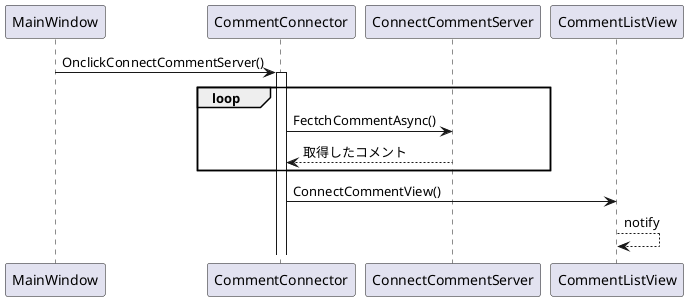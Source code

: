 @startuml UI-コメント取得
    MainWindow -> CommentConnector : OnclickConnectCommentServer()
    activate CommentConnector
    loop
    CommentConnector -> ConnectCommentServer : FectchCommentAsync()
    CommentConnector <-- ConnectCommentServer  : 取得したコメント
    end loop

    CommentConnector -> CommentListView : ConnectCommentView()
    CommentListView --> CommentListView : notify



@enduml